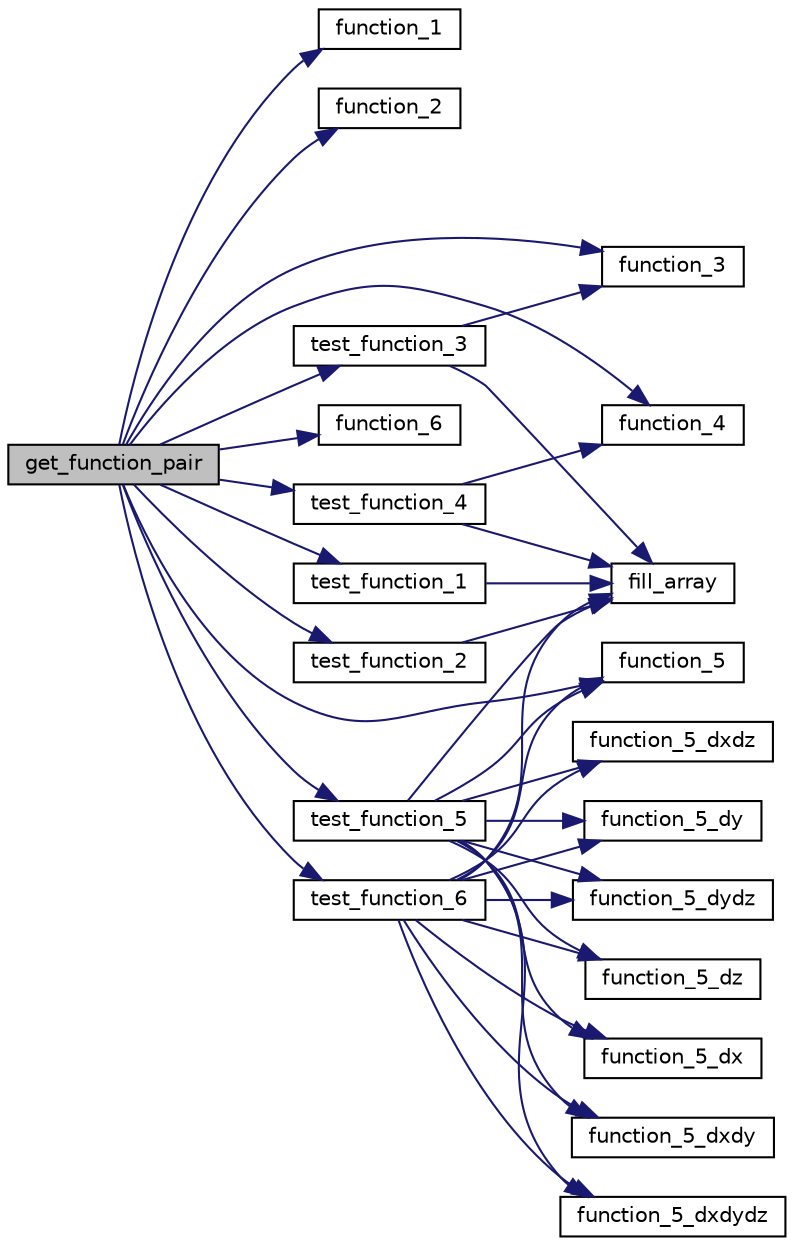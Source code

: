 digraph "get_function_pair"
{
 // LATEX_PDF_SIZE
  edge [fontname="Helvetica",fontsize="10",labelfontname="Helvetica",labelfontsize="10"];
  node [fontname="Helvetica",fontsize="10",shape=record];
  rankdir="LR";
  Node1 [label="get_function_pair",height=0.2,width=0.4,color="black", fillcolor="grey75", style="filled", fontcolor="black",tooltip=" "];
  Node1 -> Node2 [color="midnightblue",fontsize="10",style="solid",fontname="Helvetica"];
  Node2 [label="function_1",height=0.2,width=0.4,color="black", fillcolor="white", style="filled",URL="$test__functions_8cpp.html#afdea93836889315d1aa85cfa12a5177f",tooltip=" "];
  Node1 -> Node3 [color="midnightblue",fontsize="10",style="solid",fontname="Helvetica"];
  Node3 [label="function_2",height=0.2,width=0.4,color="black", fillcolor="white", style="filled",URL="$test__functions_8cpp.html#ac35b4f49fac791f66d0e21527582fe53",tooltip=" "];
  Node1 -> Node4 [color="midnightblue",fontsize="10",style="solid",fontname="Helvetica"];
  Node4 [label="function_3",height=0.2,width=0.4,color="black", fillcolor="white", style="filled",URL="$test__functions_8cpp.html#aa87e24b9e87149fc9658022b45ff7f3e",tooltip=" "];
  Node1 -> Node5 [color="midnightblue",fontsize="10",style="solid",fontname="Helvetica"];
  Node5 [label="function_4",height=0.2,width=0.4,color="black", fillcolor="white", style="filled",URL="$test__functions_8cpp.html#a4541ecc22038aff9451a32584b7c2d18",tooltip=" "];
  Node1 -> Node6 [color="midnightblue",fontsize="10",style="solid",fontname="Helvetica"];
  Node6 [label="function_5",height=0.2,width=0.4,color="black", fillcolor="white", style="filled",URL="$test__functions_8cpp.html#a9e49ce2f1f3c0a3f8e7fc4e35f6008bf",tooltip=" "];
  Node1 -> Node7 [color="midnightblue",fontsize="10",style="solid",fontname="Helvetica"];
  Node7 [label="function_6",height=0.2,width=0.4,color="black", fillcolor="white", style="filled",URL="$test__functions_8cpp.html#a8f3ca823c472211d310cd9087e532c72",tooltip=" "];
  Node1 -> Node8 [color="midnightblue",fontsize="10",style="solid",fontname="Helvetica"];
  Node8 [label="test_function_1",height=0.2,width=0.4,color="black", fillcolor="white", style="filled",URL="$test__functions_8cpp.html#a2463e8db598eaca2a396a43e1be21730",tooltip=" "];
  Node8 -> Node9 [color="midnightblue",fontsize="10",style="solid",fontname="Helvetica"];
  Node9 [label="fill_array",height=0.2,width=0.4,color="black", fillcolor="white", style="filled",URL="$test__functions_8cpp.html#a34f5b17804e4d2153fc07243ae1b62e2",tooltip=" "];
  Node1 -> Node10 [color="midnightblue",fontsize="10",style="solid",fontname="Helvetica"];
  Node10 [label="test_function_2",height=0.2,width=0.4,color="black", fillcolor="white", style="filled",URL="$test__functions_8cpp.html#ac130c71f600a2614ccc3c1d989e71f4f",tooltip=" "];
  Node10 -> Node9 [color="midnightblue",fontsize="10",style="solid",fontname="Helvetica"];
  Node1 -> Node11 [color="midnightblue",fontsize="10",style="solid",fontname="Helvetica"];
  Node11 [label="test_function_3",height=0.2,width=0.4,color="black", fillcolor="white", style="filled",URL="$test__functions_8cpp.html#ae1757f8dc9f530d67c4a2e3d7962f6c3",tooltip=" "];
  Node11 -> Node9 [color="midnightblue",fontsize="10",style="solid",fontname="Helvetica"];
  Node11 -> Node4 [color="midnightblue",fontsize="10",style="solid",fontname="Helvetica"];
  Node1 -> Node12 [color="midnightblue",fontsize="10",style="solid",fontname="Helvetica"];
  Node12 [label="test_function_4",height=0.2,width=0.4,color="black", fillcolor="white", style="filled",URL="$test__functions_8cpp.html#a87dd713e707287376a34f8b56dc3dee1",tooltip=" "];
  Node12 -> Node9 [color="midnightblue",fontsize="10",style="solid",fontname="Helvetica"];
  Node12 -> Node5 [color="midnightblue",fontsize="10",style="solid",fontname="Helvetica"];
  Node1 -> Node13 [color="midnightblue",fontsize="10",style="solid",fontname="Helvetica"];
  Node13 [label="test_function_5",height=0.2,width=0.4,color="black", fillcolor="white", style="filled",URL="$test__functions_8cpp.html#a62379b2a19018ff9bf6186e1e52e3e68",tooltip=" "];
  Node13 -> Node9 [color="midnightblue",fontsize="10",style="solid",fontname="Helvetica"];
  Node13 -> Node6 [color="midnightblue",fontsize="10",style="solid",fontname="Helvetica"];
  Node13 -> Node14 [color="midnightblue",fontsize="10",style="solid",fontname="Helvetica"];
  Node14 [label="function_5_dx",height=0.2,width=0.4,color="black", fillcolor="white", style="filled",URL="$test__functions_8cpp.html#a6b164a68687b81cbe1155cf8a5c03444",tooltip=" "];
  Node13 -> Node15 [color="midnightblue",fontsize="10",style="solid",fontname="Helvetica"];
  Node15 [label="function_5_dxdy",height=0.2,width=0.4,color="black", fillcolor="white", style="filled",URL="$test__functions_8cpp.html#a9b441ac0816104d5644d6f1d60406e53",tooltip=" "];
  Node13 -> Node16 [color="midnightblue",fontsize="10",style="solid",fontname="Helvetica"];
  Node16 [label="function_5_dxdydz",height=0.2,width=0.4,color="black", fillcolor="white", style="filled",URL="$test__functions_8cpp.html#ae2868ed0c8642deae1f6e7e09fa46e37",tooltip=" "];
  Node13 -> Node17 [color="midnightblue",fontsize="10",style="solid",fontname="Helvetica"];
  Node17 [label="function_5_dxdz",height=0.2,width=0.4,color="black", fillcolor="white", style="filled",URL="$test__functions_8cpp.html#a561a5c3a7d38391a6b5582a7fdc60fe9",tooltip=" "];
  Node13 -> Node18 [color="midnightblue",fontsize="10",style="solid",fontname="Helvetica"];
  Node18 [label="function_5_dy",height=0.2,width=0.4,color="black", fillcolor="white", style="filled",URL="$test__functions_8cpp.html#a912878be272d1a713586e2f1e56673e3",tooltip=" "];
  Node13 -> Node19 [color="midnightblue",fontsize="10",style="solid",fontname="Helvetica"];
  Node19 [label="function_5_dydz",height=0.2,width=0.4,color="black", fillcolor="white", style="filled",URL="$test__functions_8cpp.html#aa997ddea7aca74f54150870f06b28c5d",tooltip=" "];
  Node13 -> Node20 [color="midnightblue",fontsize="10",style="solid",fontname="Helvetica"];
  Node20 [label="function_5_dz",height=0.2,width=0.4,color="black", fillcolor="white", style="filled",URL="$test__functions_8cpp.html#a78668533fd35a6bf7c7f62093479b3b6",tooltip=" "];
  Node1 -> Node21 [color="midnightblue",fontsize="10",style="solid",fontname="Helvetica"];
  Node21 [label="test_function_6",height=0.2,width=0.4,color="black", fillcolor="white", style="filled",URL="$test__functions_8cpp.html#add1b4f9be809abdc371b18052a38088e",tooltip=" "];
  Node21 -> Node9 [color="midnightblue",fontsize="10",style="solid",fontname="Helvetica"];
  Node21 -> Node6 [color="midnightblue",fontsize="10",style="solid",fontname="Helvetica"];
  Node21 -> Node14 [color="midnightblue",fontsize="10",style="solid",fontname="Helvetica"];
  Node21 -> Node15 [color="midnightblue",fontsize="10",style="solid",fontname="Helvetica"];
  Node21 -> Node16 [color="midnightblue",fontsize="10",style="solid",fontname="Helvetica"];
  Node21 -> Node17 [color="midnightblue",fontsize="10",style="solid",fontname="Helvetica"];
  Node21 -> Node18 [color="midnightblue",fontsize="10",style="solid",fontname="Helvetica"];
  Node21 -> Node19 [color="midnightblue",fontsize="10",style="solid",fontname="Helvetica"];
  Node21 -> Node20 [color="midnightblue",fontsize="10",style="solid",fontname="Helvetica"];
}
